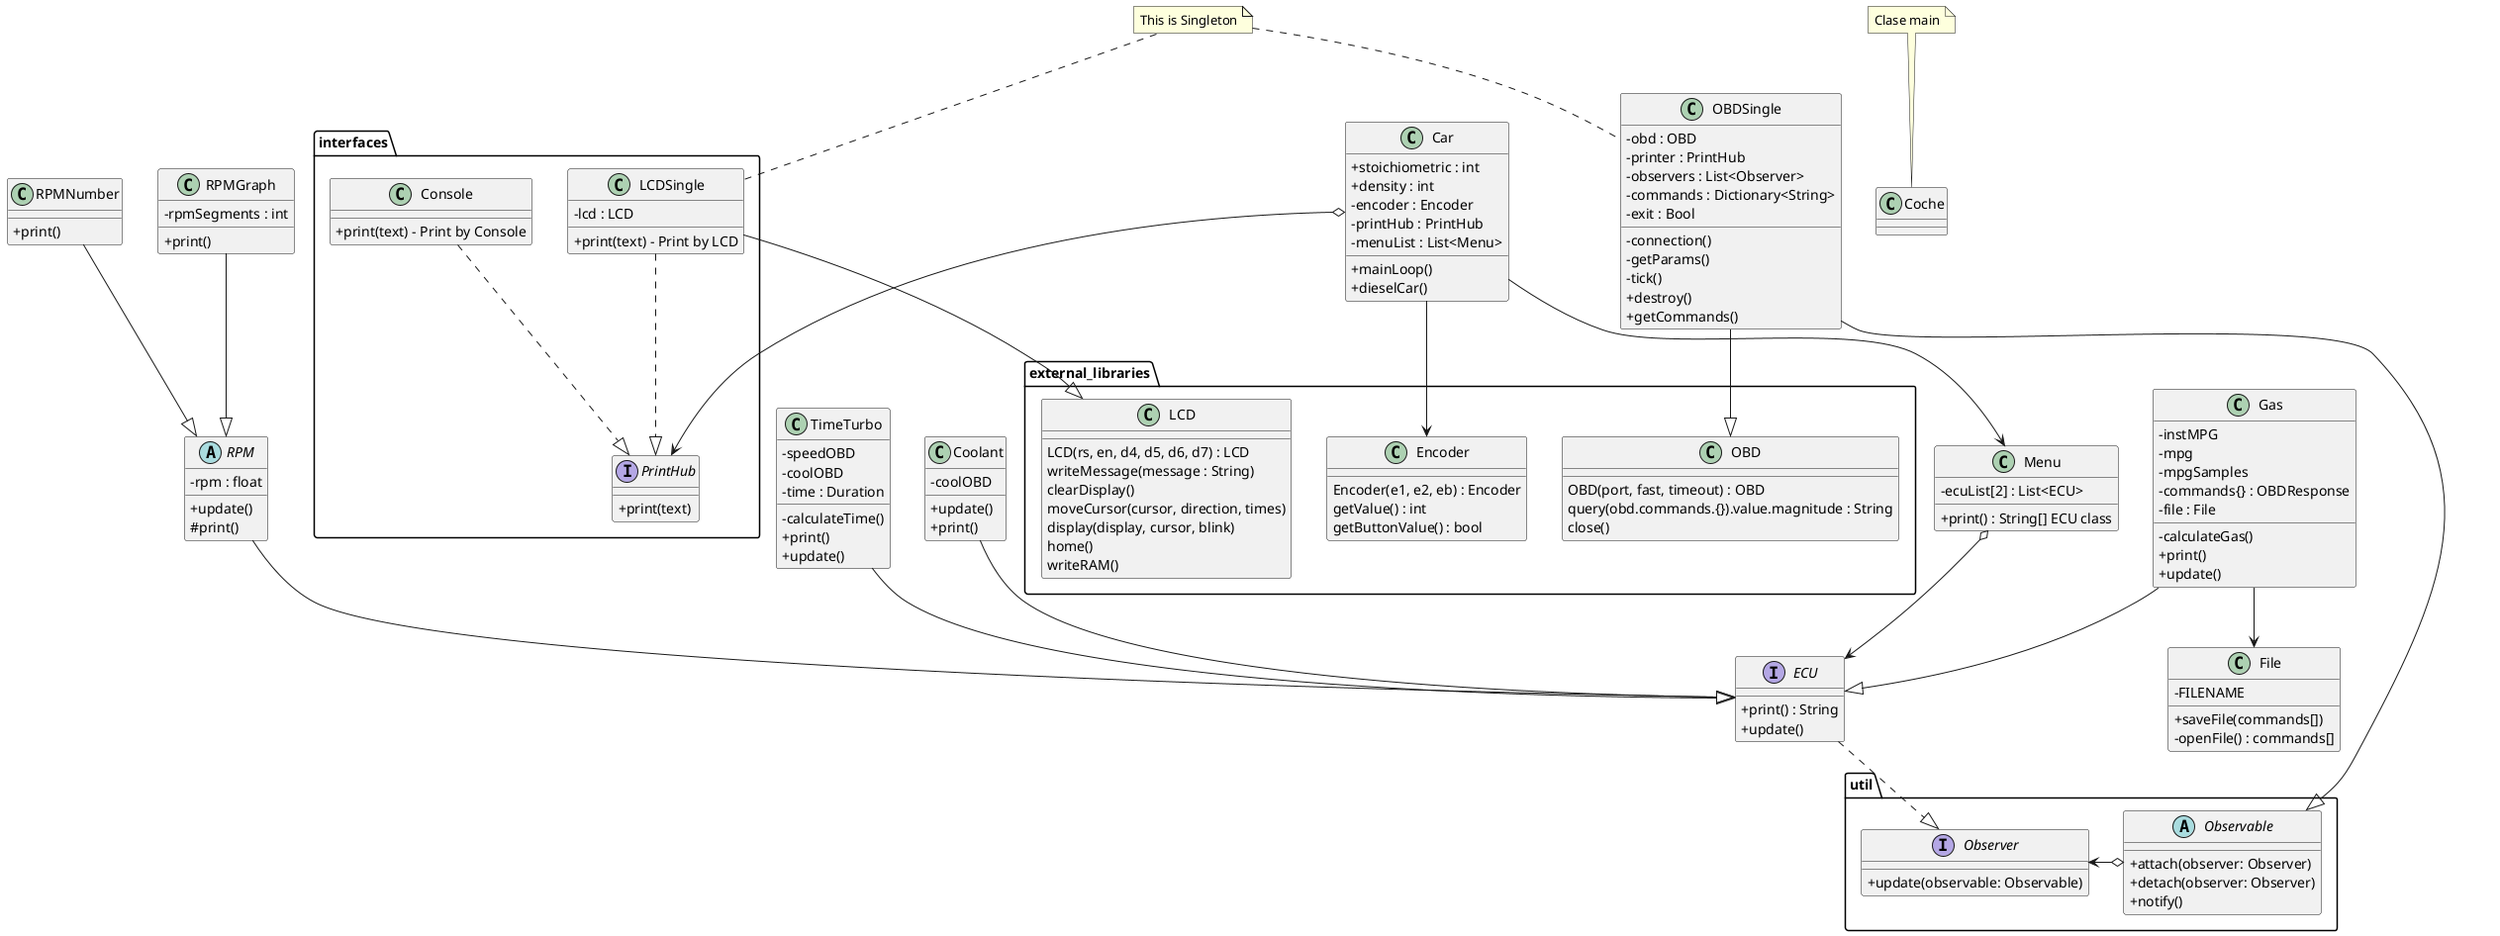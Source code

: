 @startuml

skinparam classAttributeIconSize 0

package util <<Folder>> {
    interface Observer {
    +update(observable: Observable)
    }

    abstract Observable {
    +attach(observer: Observer)
    +detach(observer: Observer)
    +notify()
    }
    Observable o-right-> Observer
}

package interfaces <<Folder>> {
    class Console {
    +print(text) - Print by Console
    }

    class LCDSingle {
    -lcd : LCD
    +print(text) - Print by LCD
    }

    interface PrintHub {
    +print(text)
    }
}

package external_libraries <<Folder>> {
    class Encoder {
    Encoder(e1, e2, eb) : Encoder
    getValue() : int
    getButtonValue() : bool
    }

    class LCD {
    LCD(rs, en, d4, d5, d6, d7) : LCD
    writeMessage(message : String)
    clearDisplay()
    moveCursor(cursor, direction, times)
    display(display, cursor, blink)
    home()
    writeRAM()
    }

    class OBD {
    OBD(port, fast, timeout) : OBD
    query(obd.commands.{}).value.magnitude : String
    close()
    }
}

class Car {
+stoichiometric : int
+density : int
-encoder : Encoder
-printHub : PrintHub
-menuList : List<Menu>
+mainLoop()
+dieselCar()
}

class Coolant {
-coolOBD
+update()
+print()
}

interface ECU {
+print() : String
+update()
}

class Gas {
-instMPG
-mpg
-mpgSamples
-commands{} : OBDResponse
-file : File
-calculateGas()
+print()
+update()
}

class Menu {
-ecuList[2] : List<ECU>
+print() : String[] ECU class
}

class OBDSingle {
-obd : OBD
-printer : PrintHub
-observers : List<Observer>
-commands : Dictionary<String>
-exit : Bool
-connection()
-getParams()
-tick()
+destroy()
+getCommands()
}

abstract RPM {
-rpm : float
+update()
#print()
}

class RPMNumber {
+print()
}

class RPMGraph {
-rpmSegments : int
+print()
}

class File {
-FILENAME
+saveFile(commands[])
-openFile() : commands[]
}

class TimeTurbo {
-speedOBD
-coolOBD
-time : Duration
-calculateTime()
+print()
+update()
}


Car o--> PrintHub
Car --> Menu
Car --> Encoder
Coolant --|> ECU
Console ..|> PrintHub
ECU ..|> Observer
LCDSingle ..|> PrintHub
LCDSingle --|> LCD
Gas --|> ECU
Gas --> File
Menu o--> ECU
OBDSingle --|> Observable
OBDSingle --|> OBD
RPM --|> ECU
RPMNumber --|> RPM
RPMGraph --|> RPM
TimeTurbo --|> ECU


note "Clase main" as Main
Main .. Coche

note "This is Singleton" as Singleton
Singleton .. OBDSingle
Singleton .. LCDSingle












@enduml